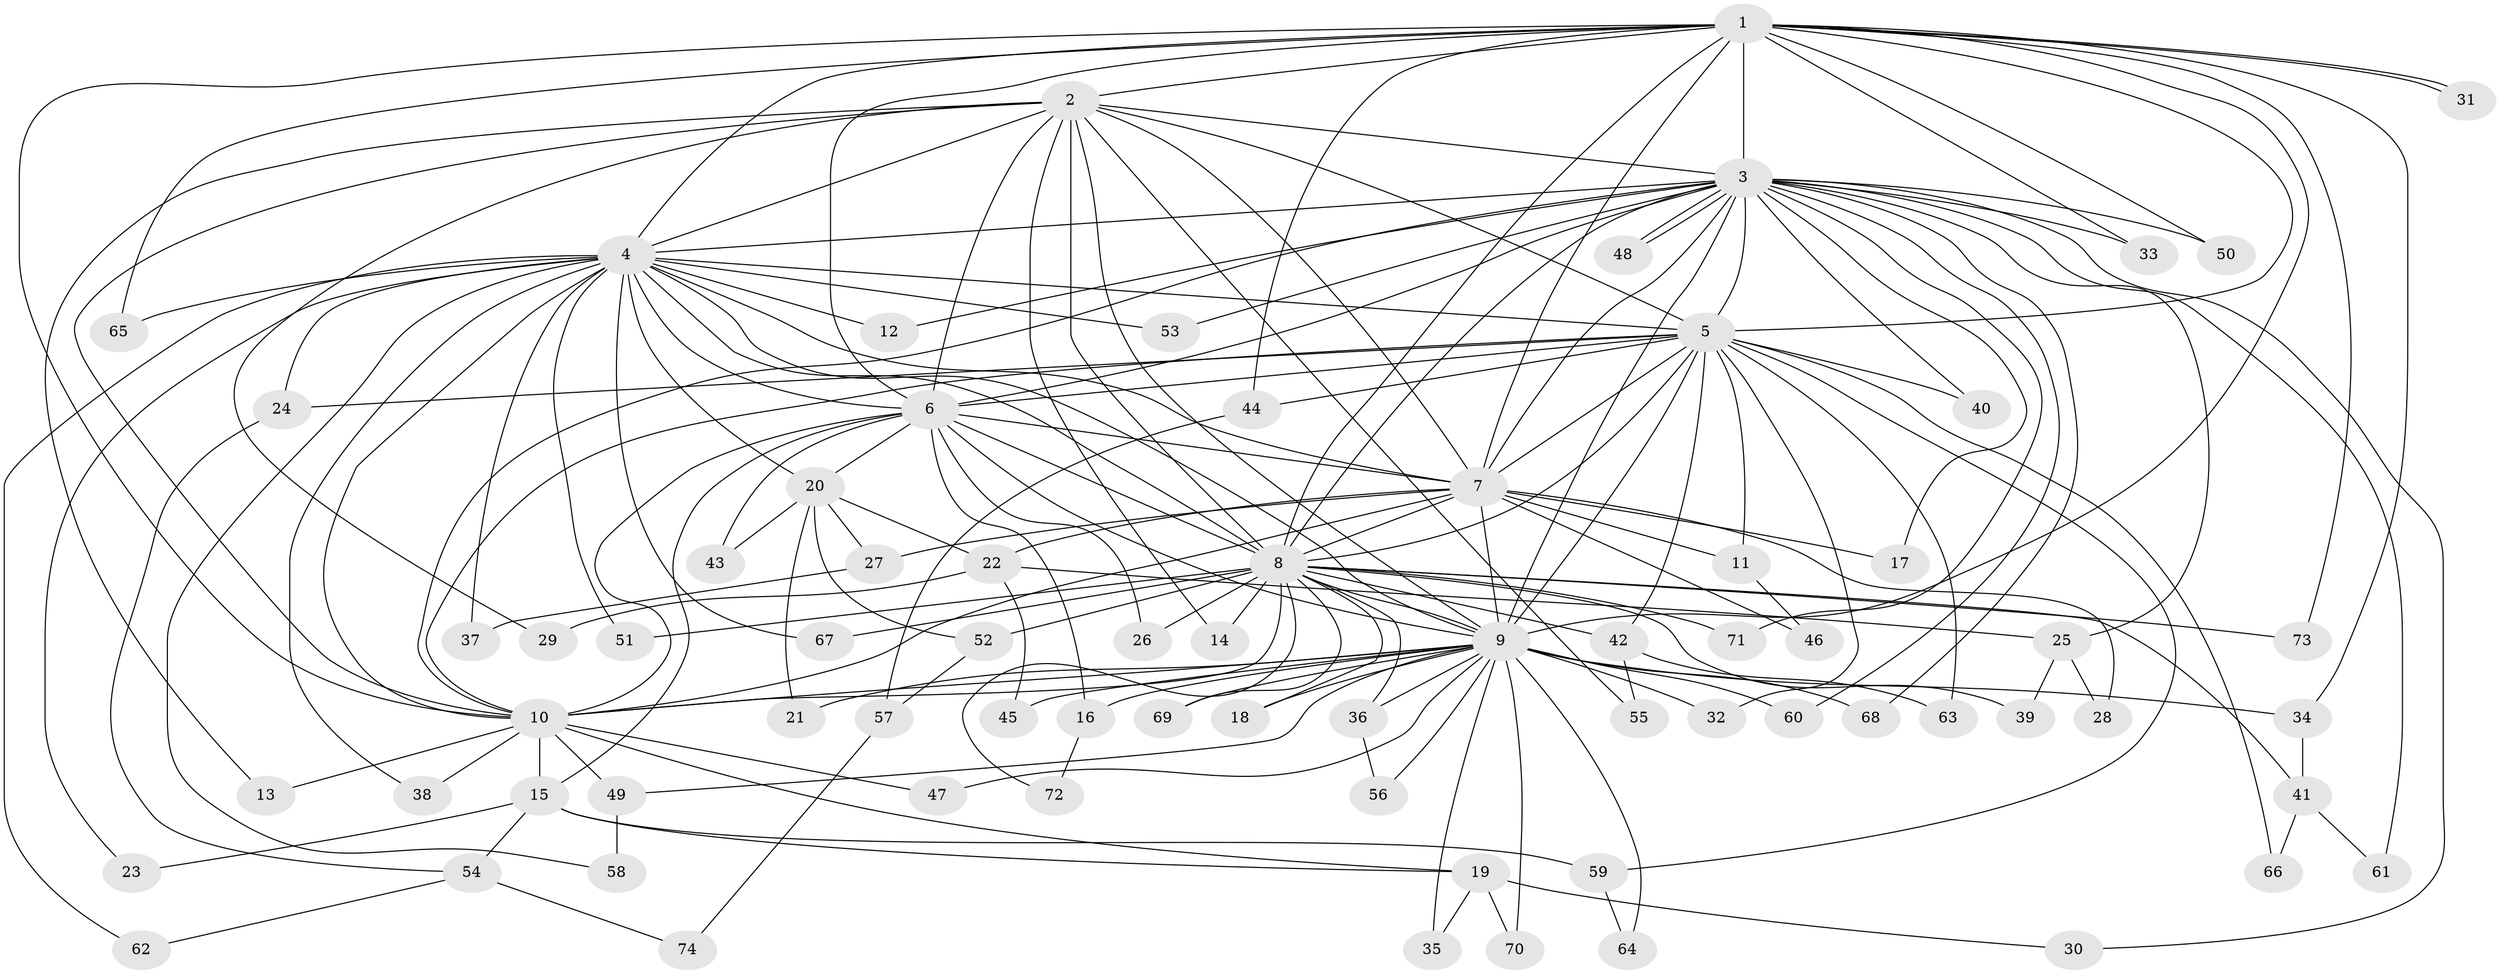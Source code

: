 // coarse degree distribution, {11: 0.044444444444444446, 16: 0.022222222222222223, 18: 0.044444444444444446, 14: 0.022222222222222223, 19: 0.022222222222222223, 7: 0.044444444444444446, 3: 0.08888888888888889, 2: 0.5111111111111111, 6: 0.022222222222222223, 4: 0.1111111111111111, 1: 0.044444444444444446, 5: 0.022222222222222223}
// Generated by graph-tools (version 1.1) at 2025/49/03/04/25 22:49:53]
// undirected, 74 vertices, 173 edges
graph export_dot {
  node [color=gray90,style=filled];
  1;
  2;
  3;
  4;
  5;
  6;
  7;
  8;
  9;
  10;
  11;
  12;
  13;
  14;
  15;
  16;
  17;
  18;
  19;
  20;
  21;
  22;
  23;
  24;
  25;
  26;
  27;
  28;
  29;
  30;
  31;
  32;
  33;
  34;
  35;
  36;
  37;
  38;
  39;
  40;
  41;
  42;
  43;
  44;
  45;
  46;
  47;
  48;
  49;
  50;
  51;
  52;
  53;
  54;
  55;
  56;
  57;
  58;
  59;
  60;
  61;
  62;
  63;
  64;
  65;
  66;
  67;
  68;
  69;
  70;
  71;
  72;
  73;
  74;
  1 -- 2;
  1 -- 3;
  1 -- 4;
  1 -- 5;
  1 -- 6;
  1 -- 7;
  1 -- 8;
  1 -- 9;
  1 -- 10;
  1 -- 31;
  1 -- 31;
  1 -- 33;
  1 -- 34;
  1 -- 44;
  1 -- 50;
  1 -- 65;
  1 -- 73;
  2 -- 3;
  2 -- 4;
  2 -- 5;
  2 -- 6;
  2 -- 7;
  2 -- 8;
  2 -- 9;
  2 -- 10;
  2 -- 13;
  2 -- 14;
  2 -- 29;
  2 -- 55;
  3 -- 4;
  3 -- 5;
  3 -- 6;
  3 -- 7;
  3 -- 8;
  3 -- 9;
  3 -- 10;
  3 -- 12;
  3 -- 17;
  3 -- 25;
  3 -- 30;
  3 -- 33;
  3 -- 40;
  3 -- 48;
  3 -- 48;
  3 -- 50;
  3 -- 53;
  3 -- 60;
  3 -- 61;
  3 -- 68;
  3 -- 71;
  4 -- 5;
  4 -- 6;
  4 -- 7;
  4 -- 8;
  4 -- 9;
  4 -- 10;
  4 -- 12;
  4 -- 20;
  4 -- 23;
  4 -- 24;
  4 -- 37;
  4 -- 38;
  4 -- 51;
  4 -- 53;
  4 -- 58;
  4 -- 62;
  4 -- 65;
  4 -- 67;
  5 -- 6;
  5 -- 7;
  5 -- 8;
  5 -- 9;
  5 -- 10;
  5 -- 11;
  5 -- 24;
  5 -- 32;
  5 -- 40;
  5 -- 42;
  5 -- 44;
  5 -- 59;
  5 -- 63;
  5 -- 66;
  6 -- 7;
  6 -- 8;
  6 -- 9;
  6 -- 10;
  6 -- 15;
  6 -- 16;
  6 -- 20;
  6 -- 26;
  6 -- 43;
  7 -- 8;
  7 -- 9;
  7 -- 10;
  7 -- 11;
  7 -- 17;
  7 -- 22;
  7 -- 27;
  7 -- 28;
  7 -- 46;
  8 -- 9;
  8 -- 10;
  8 -- 14;
  8 -- 18;
  8 -- 26;
  8 -- 36;
  8 -- 39;
  8 -- 41;
  8 -- 42;
  8 -- 51;
  8 -- 52;
  8 -- 67;
  8 -- 69;
  8 -- 71;
  8 -- 72;
  8 -- 73;
  9 -- 10;
  9 -- 16;
  9 -- 18;
  9 -- 21;
  9 -- 32;
  9 -- 34;
  9 -- 35;
  9 -- 36;
  9 -- 45;
  9 -- 47;
  9 -- 49;
  9 -- 56;
  9 -- 60;
  9 -- 64;
  9 -- 68;
  9 -- 69;
  9 -- 70;
  10 -- 13;
  10 -- 15;
  10 -- 19;
  10 -- 38;
  10 -- 47;
  10 -- 49;
  11 -- 46;
  15 -- 19;
  15 -- 23;
  15 -- 54;
  15 -- 59;
  16 -- 72;
  19 -- 30;
  19 -- 35;
  19 -- 70;
  20 -- 21;
  20 -- 22;
  20 -- 27;
  20 -- 43;
  20 -- 52;
  22 -- 25;
  22 -- 29;
  22 -- 45;
  24 -- 54;
  25 -- 28;
  25 -- 39;
  27 -- 37;
  34 -- 41;
  36 -- 56;
  41 -- 61;
  41 -- 66;
  42 -- 55;
  42 -- 63;
  44 -- 57;
  49 -- 58;
  52 -- 57;
  54 -- 62;
  54 -- 74;
  57 -- 74;
  59 -- 64;
}
